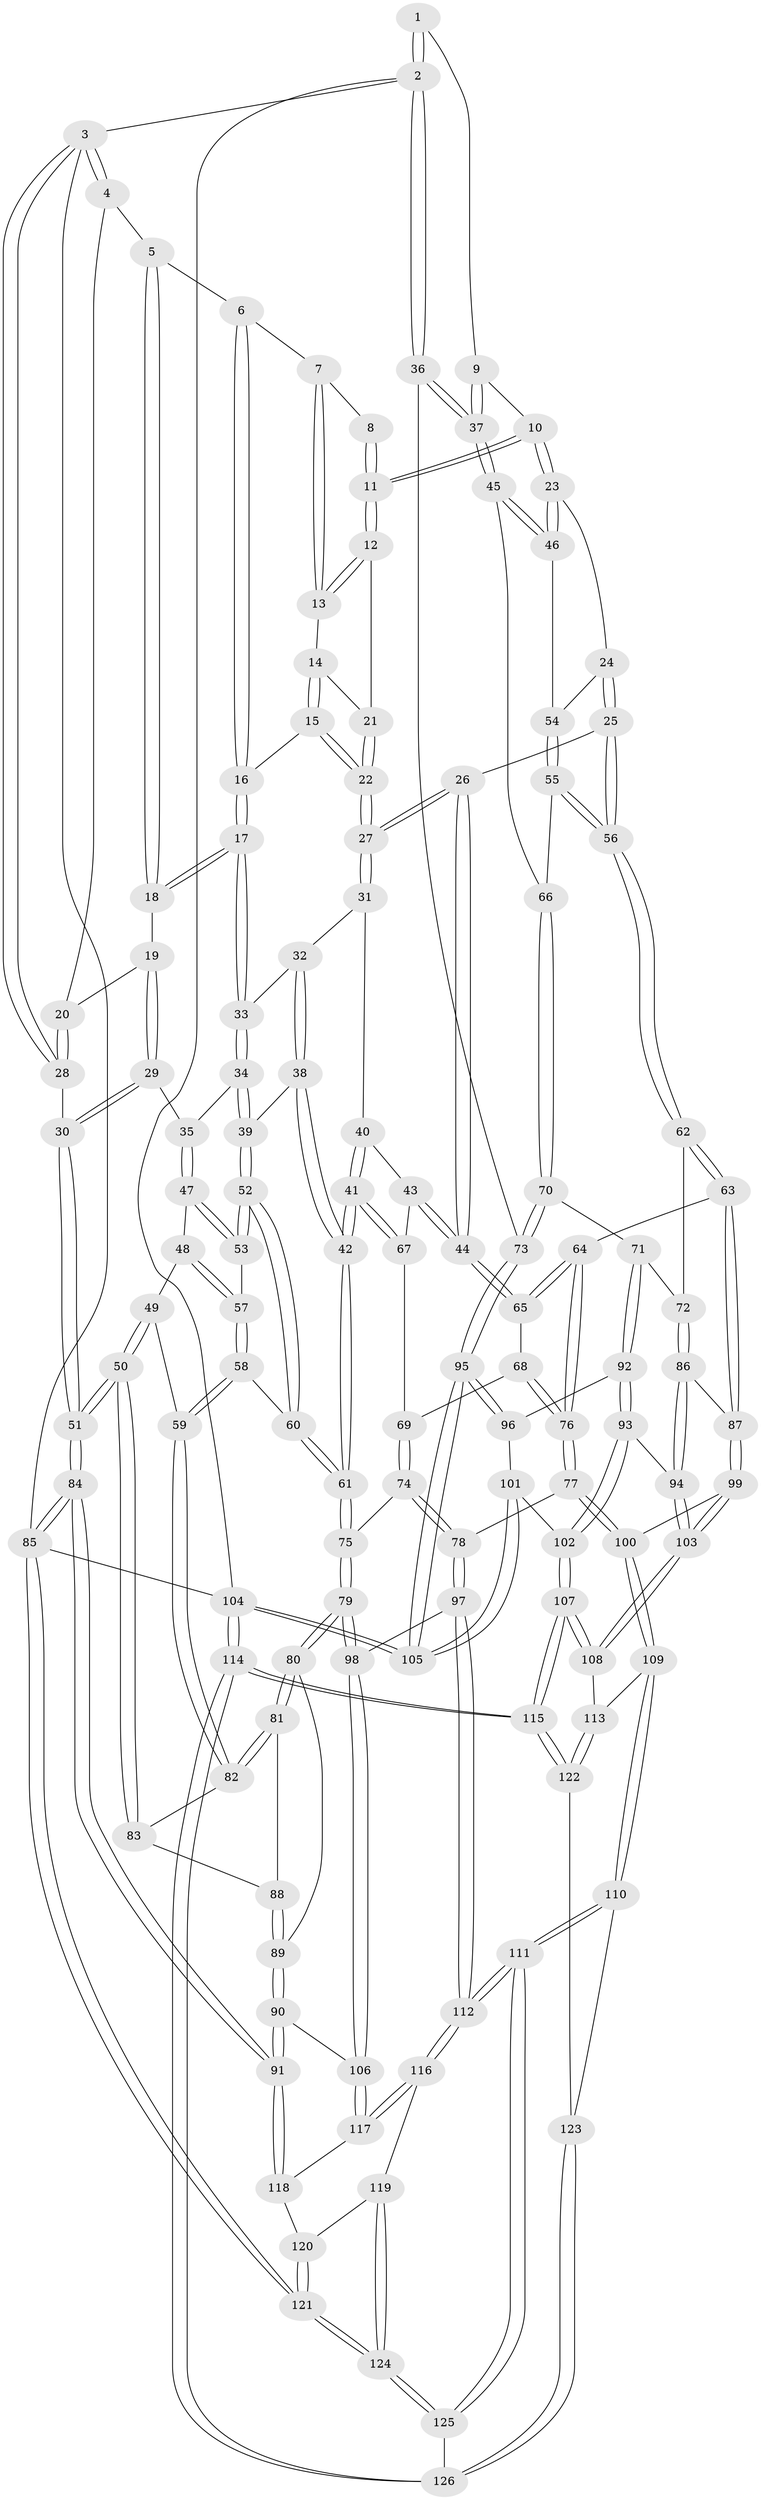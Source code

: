 // coarse degree distribution, {3: 0.28, 5: 0.3, 4: 0.24, 2: 0.06, 6: 0.08, 7: 0.02, 8: 0.02}
// Generated by graph-tools (version 1.1) at 2025/07/03/04/25 22:07:09]
// undirected, 126 vertices, 312 edges
graph export_dot {
graph [start="1"]
  node [color=gray90,style=filled];
  1 [pos="+0.8796251948684896+0"];
  2 [pos="+1+0"];
  3 [pos="+0+0"];
  4 [pos="+0.2207608431903269+0"];
  5 [pos="+0.2264110484762038+0"];
  6 [pos="+0.2926780386111932+0"];
  7 [pos="+0.35320979703821576+0"];
  8 [pos="+0.6145754473219734+0"];
  9 [pos="+0.7657037164319868+0.10399401570126635"];
  10 [pos="+0.6924006009736989+0.16023458470915874"];
  11 [pos="+0.6020034785037455+0.05464000520834429"];
  12 [pos="+0.5201416729369673+0.0704706102948511"];
  13 [pos="+0.42066035178371064+0"];
  14 [pos="+0.4005935294089656+0.07326991699105147"];
  15 [pos="+0.383327647188623+0.1091938723797167"];
  16 [pos="+0.3577378799333879+0.11638102610805405"];
  17 [pos="+0.3267665094520351+0.1296027945638809"];
  18 [pos="+0.32303388892047324+0.12535662844548762"];
  19 [pos="+0.1651820737938294+0.05757982395161105"];
  20 [pos="+0.157296625341668+0.022011295976812263"];
  21 [pos="+0.5045433469948619+0.09217992811936275"];
  22 [pos="+0.4705660259446878+0.17167410725343268"];
  23 [pos="+0.6914602554696256+0.16446227084570322"];
  24 [pos="+0.6787343723071223+0.18820127769005174"];
  25 [pos="+0.6567345182595087+0.21486182163226178"];
  26 [pos="+0.5319240496415761+0.25582395677315284"];
  27 [pos="+0.48080724628452814+0.21168788062319793"];
  28 [pos="+0+0.18766765765226068"];
  29 [pos="+0.1538953009229489+0.17792000277028477"];
  30 [pos="+0+0.2092461577792951"];
  31 [pos="+0.36329104386996436+0.23774341513638575"];
  32 [pos="+0.3578924243715146+0.23536889147384024"];
  33 [pos="+0.3191594580437974+0.15429022750605964"];
  34 [pos="+0.1885210330319909+0.21309036284784902"];
  35 [pos="+0.17755730761953564+0.21058689260338054"];
  36 [pos="+1+0.1625566441703619"];
  37 [pos="+1+0.1813304156785529"];
  38 [pos="+0.2711952851277143+0.2843297360832937"];
  39 [pos="+0.26194979246535854+0.27930623435986623"];
  40 [pos="+0.3652970098885793+0.2475920848248795"];
  41 [pos="+0.3108961619548669+0.3774016941722585"];
  42 [pos="+0.302543729482506+0.38102655900694166"];
  43 [pos="+0.3953196186433925+0.3342881984455238"];
  44 [pos="+0.5140786329344248+0.3121597378135266"];
  45 [pos="+0.9092686922515322+0.28707533645401556"];
  46 [pos="+0.9013298776628902+0.28383211777801853"];
  47 [pos="+0.17159391333780644+0.22346538503313587"];
  48 [pos="+0.1367222591078854+0.27604689461740844"];
  49 [pos="+0.1306729211938108+0.2815328710634616"];
  50 [pos="+0+0.4044841179796536"];
  51 [pos="+0+0.40498133005456854"];
  52 [pos="+0.206432240987923+0.33626027686963056"];
  53 [pos="+0.19571740105663735+0.3262955794531114"];
  54 [pos="+0.7717516351365927+0.28610949453256307"];
  55 [pos="+0.7912679287623378+0.3503849450160901"];
  56 [pos="+0.7023033075751262+0.4040908276490765"];
  57 [pos="+0.16900484300432927+0.33267005268777583"];
  58 [pos="+0.1569269904493924+0.42110095611728937"];
  59 [pos="+0.13669546947183098+0.4264364353861018"];
  60 [pos="+0.21512446443081681+0.41662256561449795"];
  61 [pos="+0.27791178125447613+0.4293896141104275"];
  62 [pos="+0.6962296914508418+0.4269373366263508"];
  63 [pos="+0.6538330044509838+0.4650431087110799"];
  64 [pos="+0.592281647692028+0.42895777254792594"];
  65 [pos="+0.5231850286031499+0.37140490788529024"];
  66 [pos="+0.8748787616698129+0.3415400721627292"];
  67 [pos="+0.37703791152091204+0.3562425797939499"];
  68 [pos="+0.4596933348218886+0.43134437877197884"];
  69 [pos="+0.41885226674671105+0.4080418808988487"];
  70 [pos="+0.8805441225713216+0.4524530591216691"];
  71 [pos="+0.8711472076801898+0.4649935577052731"];
  72 [pos="+0.780251217352051+0.4563759259306637"];
  73 [pos="+1+0.4380621859333238"];
  74 [pos="+0.31274504740523235+0.4672191168479501"];
  75 [pos="+0.2863426599433835+0.44798202112570445"];
  76 [pos="+0.43650455866865423+0.5312052362507853"];
  77 [pos="+0.42190187018604974+0.5697673555624143"];
  78 [pos="+0.416652696589978+0.569272084144044"];
  79 [pos="+0.1998209574270718+0.5888070827383475"];
  80 [pos="+0.19051129017261667+0.5840430148431326"];
  81 [pos="+0.16143209102681166+0.5125457341009944"];
  82 [pos="+0.13541812679721943+0.4270953173761208"];
  83 [pos="+0.05185195743575753+0.4324623152561864"];
  84 [pos="+0+0.6012187369413038"];
  85 [pos="+0+1"];
  86 [pos="+0.784537954603564+0.5728263563854807"];
  87 [pos="+0.6494219147370207+0.49683884953072605"];
  88 [pos="+0.10547544872735533+0.5286489665004899"];
  89 [pos="+0.12495079660113648+0.5825030552620533"];
  90 [pos="+0+0.6317720624844224"];
  91 [pos="+0+0.6016085739873341"];
  92 [pos="+0.8757898802681098+0.5234304313002472"];
  93 [pos="+0.8321772591139298+0.6081312758735471"];
  94 [pos="+0.819855602720776+0.6084422960054002"];
  95 [pos="+1+0.5244756306895141"];
  96 [pos="+0.9762332012687515+0.5576137998433319"];
  97 [pos="+0.2687223104693387+0.6595417828059954"];
  98 [pos="+0.2294782650121481+0.6425185291682022"];
  99 [pos="+0.6171833272692178+0.5615790857919987"];
  100 [pos="+0.4276274455306952+0.5740834206406157"];
  101 [pos="+0.9213775965850803+0.6364821063994226"];
  102 [pos="+0.8502163634070633+0.6272159209637763"];
  103 [pos="+0.6648850960043675+0.7074616094228098"];
  104 [pos="+1+1"];
  105 [pos="+1+1"];
  106 [pos="+0.12858681450124956+0.7149236780065653"];
  107 [pos="+0.8712103025119317+0.8310127642233139"];
  108 [pos="+0.6647975226361309+0.7079011803505524"];
  109 [pos="+0.4827989926236388+0.7641600341244393"];
  110 [pos="+0.36142671868305265+0.8877625669500153"];
  111 [pos="+0.36119914687243687+0.887907680111927"];
  112 [pos="+0.31844456054503684+0.841579525760804"];
  113 [pos="+0.6144583264523659+0.7574330089971346"];
  114 [pos="+1+1"];
  115 [pos="+1+1"];
  116 [pos="+0.2272835384261167+0.8223536809691974"];
  117 [pos="+0.12945730289706436+0.7607477672485277"];
  118 [pos="+0.08781533454888898+0.8026868237862917"];
  119 [pos="+0.14346753601632384+0.8635328656781229"];
  120 [pos="+0.08391582910738955+0.8180440209527164"];
  121 [pos="+0+1"];
  122 [pos="+0.6452026675868178+0.8847383495792798"];
  123 [pos="+0.5804132728339649+0.9222062878017521"];
  124 [pos="+0.07437891458655234+1"];
  125 [pos="+0.30944110174909367+1"];
  126 [pos="+0.5369009373348926+1"];
  1 -- 2;
  1 -- 2;
  1 -- 9;
  2 -- 3;
  2 -- 36;
  2 -- 36;
  2 -- 104;
  3 -- 4;
  3 -- 4;
  3 -- 28;
  3 -- 28;
  3 -- 85;
  4 -- 5;
  4 -- 20;
  5 -- 6;
  5 -- 18;
  5 -- 18;
  6 -- 7;
  6 -- 16;
  6 -- 16;
  7 -- 8;
  7 -- 13;
  7 -- 13;
  8 -- 11;
  8 -- 11;
  9 -- 10;
  9 -- 37;
  9 -- 37;
  10 -- 11;
  10 -- 11;
  10 -- 23;
  10 -- 23;
  11 -- 12;
  11 -- 12;
  12 -- 13;
  12 -- 13;
  12 -- 21;
  13 -- 14;
  14 -- 15;
  14 -- 15;
  14 -- 21;
  15 -- 16;
  15 -- 22;
  15 -- 22;
  16 -- 17;
  16 -- 17;
  17 -- 18;
  17 -- 18;
  17 -- 33;
  17 -- 33;
  18 -- 19;
  19 -- 20;
  19 -- 29;
  19 -- 29;
  20 -- 28;
  20 -- 28;
  21 -- 22;
  21 -- 22;
  22 -- 27;
  22 -- 27;
  23 -- 24;
  23 -- 46;
  23 -- 46;
  24 -- 25;
  24 -- 25;
  24 -- 54;
  25 -- 26;
  25 -- 56;
  25 -- 56;
  26 -- 27;
  26 -- 27;
  26 -- 44;
  26 -- 44;
  27 -- 31;
  27 -- 31;
  28 -- 30;
  29 -- 30;
  29 -- 30;
  29 -- 35;
  30 -- 51;
  30 -- 51;
  31 -- 32;
  31 -- 40;
  32 -- 33;
  32 -- 38;
  32 -- 38;
  33 -- 34;
  33 -- 34;
  34 -- 35;
  34 -- 39;
  34 -- 39;
  35 -- 47;
  35 -- 47;
  36 -- 37;
  36 -- 37;
  36 -- 73;
  37 -- 45;
  37 -- 45;
  38 -- 39;
  38 -- 42;
  38 -- 42;
  39 -- 52;
  39 -- 52;
  40 -- 41;
  40 -- 41;
  40 -- 43;
  41 -- 42;
  41 -- 42;
  41 -- 67;
  41 -- 67;
  42 -- 61;
  42 -- 61;
  43 -- 44;
  43 -- 44;
  43 -- 67;
  44 -- 65;
  44 -- 65;
  45 -- 46;
  45 -- 46;
  45 -- 66;
  46 -- 54;
  47 -- 48;
  47 -- 53;
  47 -- 53;
  48 -- 49;
  48 -- 57;
  48 -- 57;
  49 -- 50;
  49 -- 50;
  49 -- 59;
  50 -- 51;
  50 -- 51;
  50 -- 83;
  50 -- 83;
  51 -- 84;
  51 -- 84;
  52 -- 53;
  52 -- 53;
  52 -- 60;
  52 -- 60;
  53 -- 57;
  54 -- 55;
  54 -- 55;
  55 -- 56;
  55 -- 56;
  55 -- 66;
  56 -- 62;
  56 -- 62;
  57 -- 58;
  57 -- 58;
  58 -- 59;
  58 -- 59;
  58 -- 60;
  59 -- 82;
  59 -- 82;
  60 -- 61;
  60 -- 61;
  61 -- 75;
  61 -- 75;
  62 -- 63;
  62 -- 63;
  62 -- 72;
  63 -- 64;
  63 -- 87;
  63 -- 87;
  64 -- 65;
  64 -- 65;
  64 -- 76;
  64 -- 76;
  65 -- 68;
  66 -- 70;
  66 -- 70;
  67 -- 69;
  68 -- 69;
  68 -- 76;
  68 -- 76;
  69 -- 74;
  69 -- 74;
  70 -- 71;
  70 -- 73;
  70 -- 73;
  71 -- 72;
  71 -- 92;
  71 -- 92;
  72 -- 86;
  72 -- 86;
  73 -- 95;
  73 -- 95;
  74 -- 75;
  74 -- 78;
  74 -- 78;
  75 -- 79;
  75 -- 79;
  76 -- 77;
  76 -- 77;
  77 -- 78;
  77 -- 100;
  77 -- 100;
  78 -- 97;
  78 -- 97;
  79 -- 80;
  79 -- 80;
  79 -- 98;
  79 -- 98;
  80 -- 81;
  80 -- 81;
  80 -- 89;
  81 -- 82;
  81 -- 82;
  81 -- 88;
  82 -- 83;
  83 -- 88;
  84 -- 85;
  84 -- 85;
  84 -- 91;
  84 -- 91;
  85 -- 121;
  85 -- 121;
  85 -- 104;
  86 -- 87;
  86 -- 94;
  86 -- 94;
  87 -- 99;
  87 -- 99;
  88 -- 89;
  88 -- 89;
  89 -- 90;
  89 -- 90;
  90 -- 91;
  90 -- 91;
  90 -- 106;
  91 -- 118;
  91 -- 118;
  92 -- 93;
  92 -- 93;
  92 -- 96;
  93 -- 94;
  93 -- 102;
  93 -- 102;
  94 -- 103;
  94 -- 103;
  95 -- 96;
  95 -- 96;
  95 -- 105;
  95 -- 105;
  96 -- 101;
  97 -- 98;
  97 -- 112;
  97 -- 112;
  98 -- 106;
  98 -- 106;
  99 -- 100;
  99 -- 103;
  99 -- 103;
  100 -- 109;
  100 -- 109;
  101 -- 102;
  101 -- 105;
  101 -- 105;
  102 -- 107;
  102 -- 107;
  103 -- 108;
  103 -- 108;
  104 -- 105;
  104 -- 105;
  104 -- 114;
  104 -- 114;
  106 -- 117;
  106 -- 117;
  107 -- 108;
  107 -- 108;
  107 -- 115;
  107 -- 115;
  108 -- 113;
  109 -- 110;
  109 -- 110;
  109 -- 113;
  110 -- 111;
  110 -- 111;
  110 -- 123;
  111 -- 112;
  111 -- 112;
  111 -- 125;
  111 -- 125;
  112 -- 116;
  112 -- 116;
  113 -- 122;
  113 -- 122;
  114 -- 115;
  114 -- 115;
  114 -- 126;
  114 -- 126;
  115 -- 122;
  115 -- 122;
  116 -- 117;
  116 -- 117;
  116 -- 119;
  117 -- 118;
  118 -- 120;
  119 -- 120;
  119 -- 124;
  119 -- 124;
  120 -- 121;
  120 -- 121;
  121 -- 124;
  121 -- 124;
  122 -- 123;
  123 -- 126;
  123 -- 126;
  124 -- 125;
  124 -- 125;
  125 -- 126;
}
